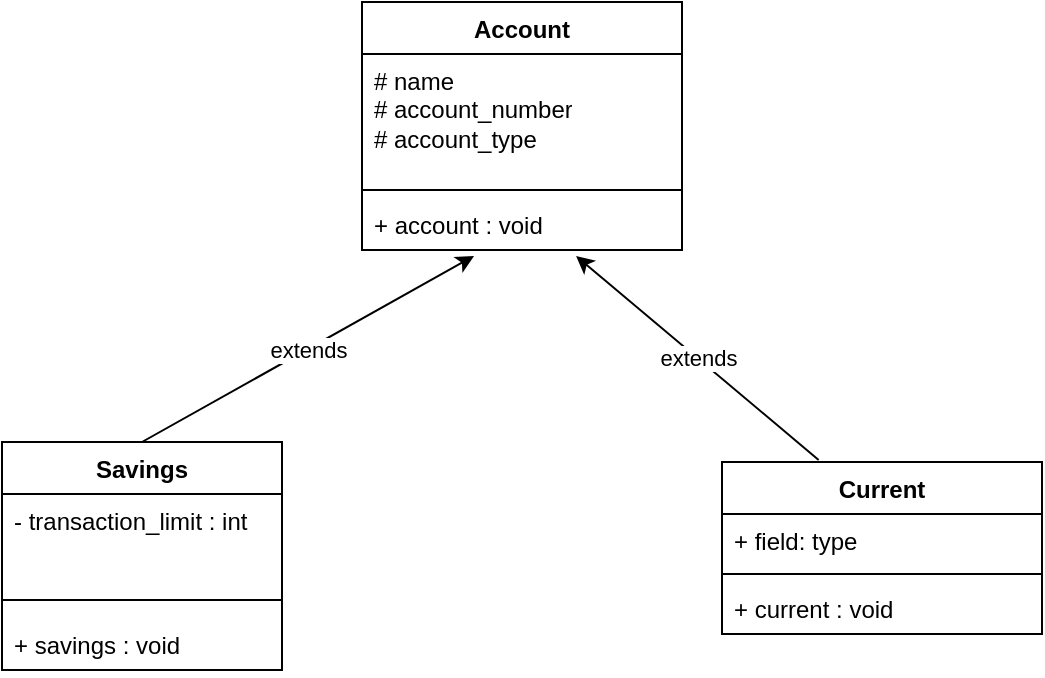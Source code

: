 <mxfile version="24.7.16">
  <diagram name="Page-1" id="900C-FD6gxJqhp3fe7us">
    <mxGraphModel dx="2093" dy="986" grid="1" gridSize="10" guides="1" tooltips="1" connect="1" arrows="1" fold="1" page="1" pageScale="1" pageWidth="850" pageHeight="1100" math="0" shadow="0">
      <root>
        <mxCell id="0" />
        <mxCell id="1" parent="0" />
        <mxCell id="IvgtLjV9W6Xo2ezhQV9p-1" value="Account" style="swimlane;fontStyle=1;align=center;verticalAlign=top;childLayout=stackLayout;horizontal=1;startSize=26;horizontalStack=0;resizeParent=1;resizeParentMax=0;resizeLast=0;collapsible=1;marginBottom=0;whiteSpace=wrap;html=1;" vertex="1" parent="1">
          <mxGeometry x="310" y="130" width="160" height="124" as="geometry" />
        </mxCell>
        <mxCell id="IvgtLjV9W6Xo2ezhQV9p-2" value="&lt;div&gt;# name&lt;/div&gt;&lt;div&gt;# account_number&lt;/div&gt;&lt;div&gt;# account_type&lt;br&gt;&lt;/div&gt;" style="text;strokeColor=none;fillColor=none;align=left;verticalAlign=top;spacingLeft=4;spacingRight=4;overflow=hidden;rotatable=0;points=[[0,0.5],[1,0.5]];portConstraint=eastwest;whiteSpace=wrap;html=1;" vertex="1" parent="IvgtLjV9W6Xo2ezhQV9p-1">
          <mxGeometry y="26" width="160" height="64" as="geometry" />
        </mxCell>
        <mxCell id="IvgtLjV9W6Xo2ezhQV9p-3" value="" style="line;strokeWidth=1;fillColor=none;align=left;verticalAlign=middle;spacingTop=-1;spacingLeft=3;spacingRight=3;rotatable=0;labelPosition=right;points=[];portConstraint=eastwest;strokeColor=inherit;" vertex="1" parent="IvgtLjV9W6Xo2ezhQV9p-1">
          <mxGeometry y="90" width="160" height="8" as="geometry" />
        </mxCell>
        <mxCell id="IvgtLjV9W6Xo2ezhQV9p-4" value="+ account : void" style="text;strokeColor=none;fillColor=none;align=left;verticalAlign=top;spacingLeft=4;spacingRight=4;overflow=hidden;rotatable=0;points=[[0,0.5],[1,0.5]];portConstraint=eastwest;whiteSpace=wrap;html=1;" vertex="1" parent="IvgtLjV9W6Xo2ezhQV9p-1">
          <mxGeometry y="98" width="160" height="26" as="geometry" />
        </mxCell>
        <mxCell id="IvgtLjV9W6Xo2ezhQV9p-6" value="Current" style="swimlane;fontStyle=1;align=center;verticalAlign=top;childLayout=stackLayout;horizontal=1;startSize=26;horizontalStack=0;resizeParent=1;resizeParentMax=0;resizeLast=0;collapsible=1;marginBottom=0;whiteSpace=wrap;html=1;" vertex="1" parent="1">
          <mxGeometry x="490" y="360" width="160" height="86" as="geometry" />
        </mxCell>
        <mxCell id="IvgtLjV9W6Xo2ezhQV9p-7" value="+ field: type" style="text;strokeColor=none;fillColor=none;align=left;verticalAlign=top;spacingLeft=4;spacingRight=4;overflow=hidden;rotatable=0;points=[[0,0.5],[1,0.5]];portConstraint=eastwest;whiteSpace=wrap;html=1;" vertex="1" parent="IvgtLjV9W6Xo2ezhQV9p-6">
          <mxGeometry y="26" width="160" height="26" as="geometry" />
        </mxCell>
        <mxCell id="IvgtLjV9W6Xo2ezhQV9p-8" value="" style="line;strokeWidth=1;fillColor=none;align=left;verticalAlign=middle;spacingTop=-1;spacingLeft=3;spacingRight=3;rotatable=0;labelPosition=right;points=[];portConstraint=eastwest;strokeColor=inherit;" vertex="1" parent="IvgtLjV9W6Xo2ezhQV9p-6">
          <mxGeometry y="52" width="160" height="8" as="geometry" />
        </mxCell>
        <mxCell id="IvgtLjV9W6Xo2ezhQV9p-9" value="+ current : void" style="text;strokeColor=none;fillColor=none;align=left;verticalAlign=top;spacingLeft=4;spacingRight=4;overflow=hidden;rotatable=0;points=[[0,0.5],[1,0.5]];portConstraint=eastwest;whiteSpace=wrap;html=1;" vertex="1" parent="IvgtLjV9W6Xo2ezhQV9p-6">
          <mxGeometry y="60" width="160" height="26" as="geometry" />
        </mxCell>
        <mxCell id="IvgtLjV9W6Xo2ezhQV9p-10" value="" style="text;strokeColor=none;fillColor=none;align=left;verticalAlign=middle;spacingTop=-1;spacingLeft=4;spacingRight=4;rotatable=0;labelPosition=right;points=[];portConstraint=eastwest;" vertex="1" parent="1">
          <mxGeometry x="560" y="390" width="20" height="14" as="geometry" />
        </mxCell>
        <mxCell id="IvgtLjV9W6Xo2ezhQV9p-11" value="Savings" style="swimlane;fontStyle=1;align=center;verticalAlign=top;childLayout=stackLayout;horizontal=1;startSize=26;horizontalStack=0;resizeParent=1;resizeParentMax=0;resizeLast=0;collapsible=1;marginBottom=0;whiteSpace=wrap;html=1;" vertex="1" parent="1">
          <mxGeometry x="130" y="350" width="140" height="114" as="geometry" />
        </mxCell>
        <mxCell id="IvgtLjV9W6Xo2ezhQV9p-12" value="&lt;div&gt;- transaction_limit : int&lt;br&gt;&lt;/div&gt;" style="text;strokeColor=none;fillColor=none;align=left;verticalAlign=top;spacingLeft=4;spacingRight=4;overflow=hidden;rotatable=0;points=[[0,0.5],[1,0.5]];portConstraint=eastwest;whiteSpace=wrap;html=1;" vertex="1" parent="IvgtLjV9W6Xo2ezhQV9p-11">
          <mxGeometry y="26" width="140" height="44" as="geometry" />
        </mxCell>
        <mxCell id="IvgtLjV9W6Xo2ezhQV9p-13" value="" style="line;strokeWidth=1;fillColor=none;align=left;verticalAlign=middle;spacingTop=-1;spacingLeft=3;spacingRight=3;rotatable=0;labelPosition=right;points=[];portConstraint=eastwest;strokeColor=inherit;" vertex="1" parent="IvgtLjV9W6Xo2ezhQV9p-11">
          <mxGeometry y="70" width="140" height="18" as="geometry" />
        </mxCell>
        <mxCell id="IvgtLjV9W6Xo2ezhQV9p-14" value="+ savings : void" style="text;strokeColor=none;fillColor=none;align=left;verticalAlign=top;spacingLeft=4;spacingRight=4;overflow=hidden;rotatable=0;points=[[0,0.5],[1,0.5]];portConstraint=eastwest;whiteSpace=wrap;html=1;" vertex="1" parent="IvgtLjV9W6Xo2ezhQV9p-11">
          <mxGeometry y="88" width="140" height="26" as="geometry" />
        </mxCell>
        <mxCell id="IvgtLjV9W6Xo2ezhQV9p-19" value="" style="endArrow=classic;html=1;rounded=0;entryX=0.35;entryY=1.115;entryDx=0;entryDy=0;entryPerimeter=0;exitX=0.5;exitY=0;exitDx=0;exitDy=0;" edge="1" parent="1" source="IvgtLjV9W6Xo2ezhQV9p-11" target="IvgtLjV9W6Xo2ezhQV9p-4">
          <mxGeometry relative="1" as="geometry">
            <mxPoint x="210" y="340" as="sourcePoint" />
            <mxPoint x="470" y="410" as="targetPoint" />
          </mxGeometry>
        </mxCell>
        <mxCell id="IvgtLjV9W6Xo2ezhQV9p-20" value="extends" style="edgeLabel;resizable=0;html=1;;align=center;verticalAlign=middle;" connectable="0" vertex="1" parent="IvgtLjV9W6Xo2ezhQV9p-19">
          <mxGeometry relative="1" as="geometry" />
        </mxCell>
        <mxCell id="IvgtLjV9W6Xo2ezhQV9p-21" value="" style="endArrow=classic;html=1;rounded=0;entryX=0.669;entryY=1.115;entryDx=0;entryDy=0;entryPerimeter=0;exitX=0.302;exitY=-0.012;exitDx=0;exitDy=0;exitPerimeter=0;" edge="1" parent="1" source="IvgtLjV9W6Xo2ezhQV9p-6" target="IvgtLjV9W6Xo2ezhQV9p-4">
          <mxGeometry relative="1" as="geometry">
            <mxPoint x="370" y="410" as="sourcePoint" />
            <mxPoint x="470" y="410" as="targetPoint" />
          </mxGeometry>
        </mxCell>
        <mxCell id="IvgtLjV9W6Xo2ezhQV9p-22" value="extends" style="edgeLabel;resizable=0;html=1;;align=center;verticalAlign=middle;" connectable="0" vertex="1" parent="IvgtLjV9W6Xo2ezhQV9p-21">
          <mxGeometry relative="1" as="geometry" />
        </mxCell>
      </root>
    </mxGraphModel>
  </diagram>
</mxfile>
